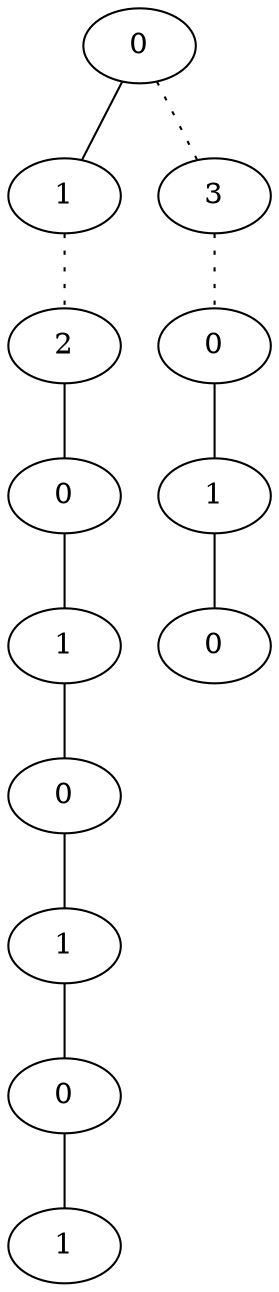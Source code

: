 graph {
a0[label=0];
a1[label=1];
a2[label=2];
a3[label=0];
a4[label=1];
a5[label=0];
a6[label=1];
a7[label=0];
a8[label=1];
a9[label=3];
a10[label=0];
a11[label=1];
a12[label=0];
a0 -- a1;
a0 -- a9 [style=dotted];
a1 -- a2 [style=dotted];
a2 -- a3;
a3 -- a4;
a4 -- a5;
a5 -- a6;
a6 -- a7;
a7 -- a8;
a9 -- a10 [style=dotted];
a10 -- a11;
a11 -- a12;
}
